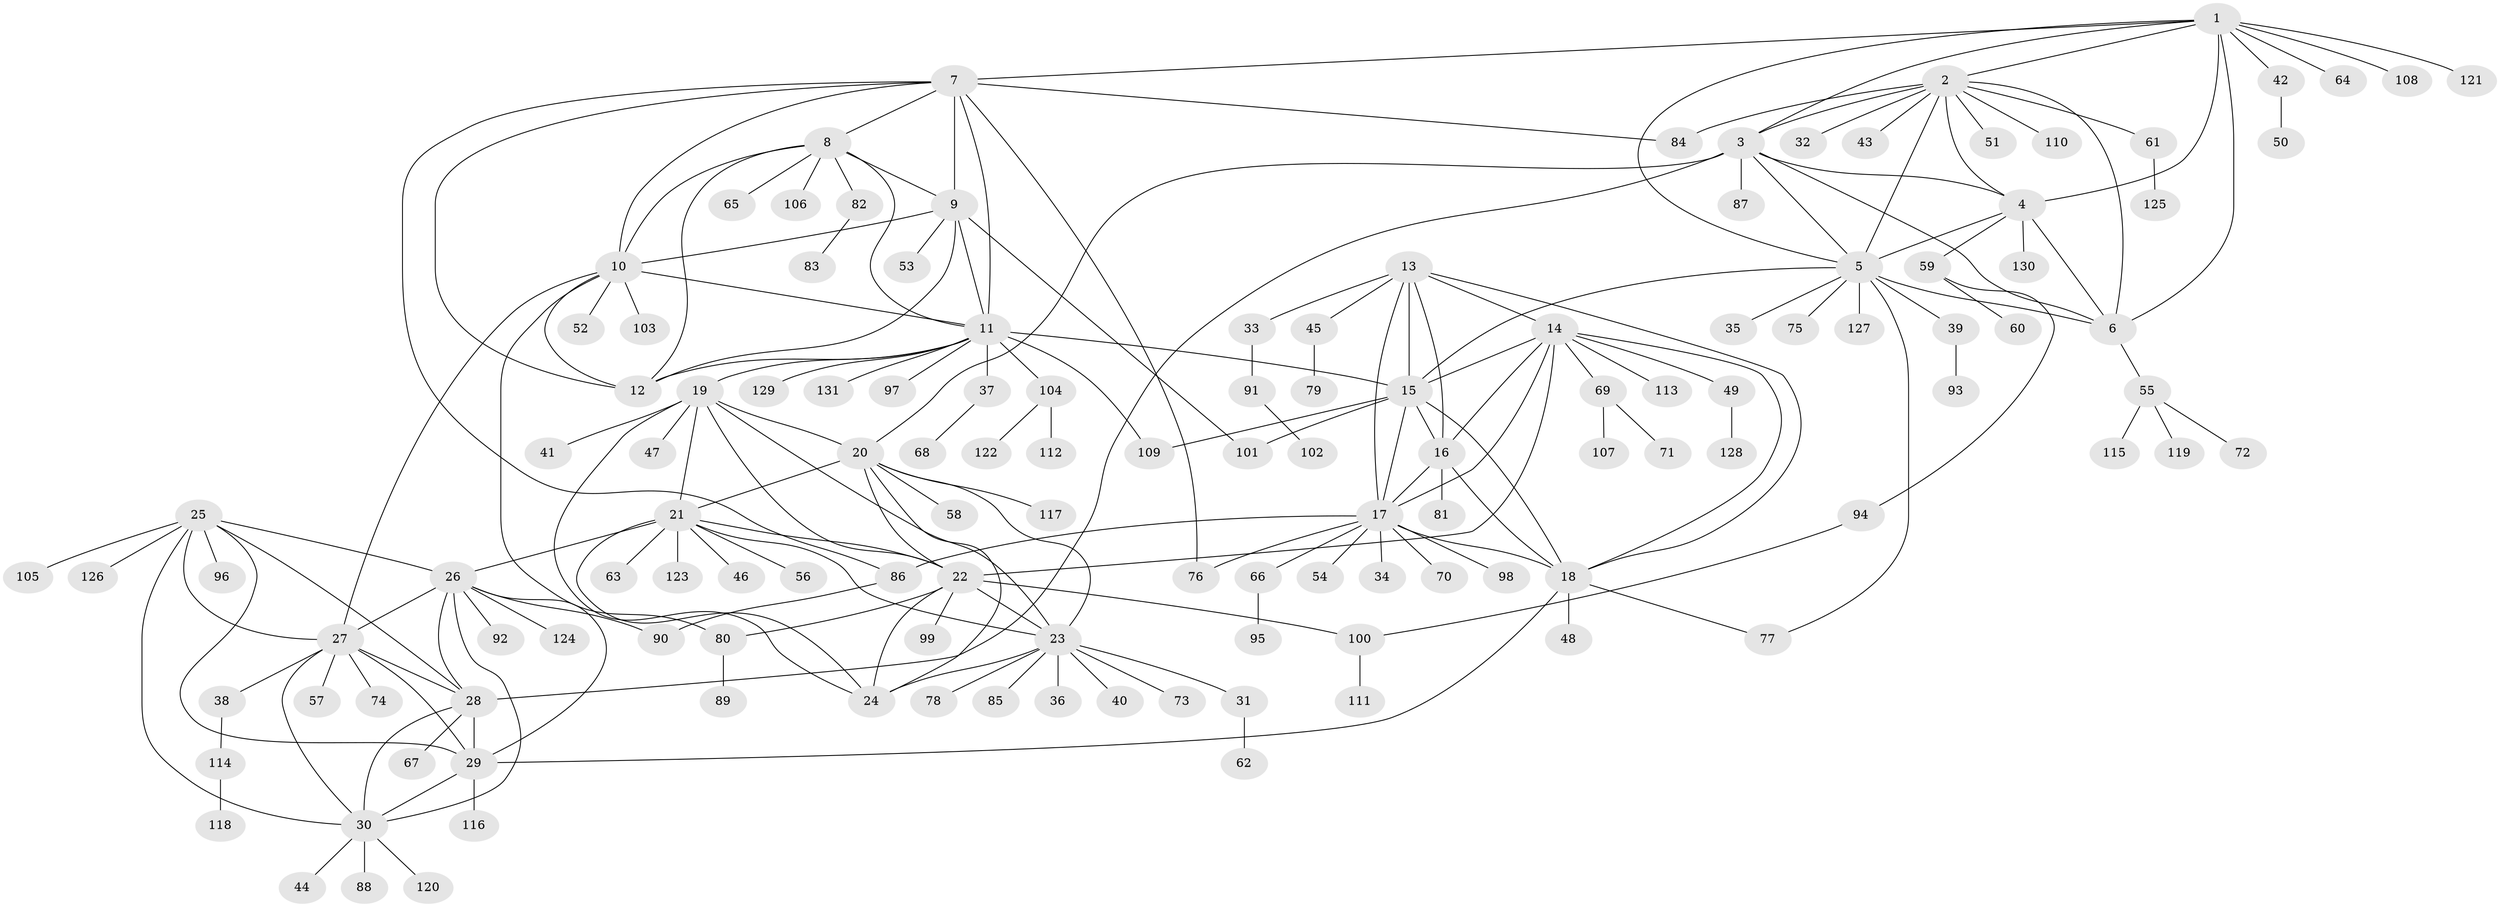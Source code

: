 // Generated by graph-tools (version 1.1) at 2025/15/03/09/25 04:15:48]
// undirected, 131 vertices, 195 edges
graph export_dot {
graph [start="1"]
  node [color=gray90,style=filled];
  1;
  2;
  3;
  4;
  5;
  6;
  7;
  8;
  9;
  10;
  11;
  12;
  13;
  14;
  15;
  16;
  17;
  18;
  19;
  20;
  21;
  22;
  23;
  24;
  25;
  26;
  27;
  28;
  29;
  30;
  31;
  32;
  33;
  34;
  35;
  36;
  37;
  38;
  39;
  40;
  41;
  42;
  43;
  44;
  45;
  46;
  47;
  48;
  49;
  50;
  51;
  52;
  53;
  54;
  55;
  56;
  57;
  58;
  59;
  60;
  61;
  62;
  63;
  64;
  65;
  66;
  67;
  68;
  69;
  70;
  71;
  72;
  73;
  74;
  75;
  76;
  77;
  78;
  79;
  80;
  81;
  82;
  83;
  84;
  85;
  86;
  87;
  88;
  89;
  90;
  91;
  92;
  93;
  94;
  95;
  96;
  97;
  98;
  99;
  100;
  101;
  102;
  103;
  104;
  105;
  106;
  107;
  108;
  109;
  110;
  111;
  112;
  113;
  114;
  115;
  116;
  117;
  118;
  119;
  120;
  121;
  122;
  123;
  124;
  125;
  126;
  127;
  128;
  129;
  130;
  131;
  1 -- 2;
  1 -- 3;
  1 -- 4;
  1 -- 5;
  1 -- 6;
  1 -- 7;
  1 -- 42;
  1 -- 64;
  1 -- 108;
  1 -- 121;
  2 -- 3;
  2 -- 4;
  2 -- 5;
  2 -- 6;
  2 -- 32;
  2 -- 43;
  2 -- 51;
  2 -- 61;
  2 -- 84;
  2 -- 110;
  3 -- 4;
  3 -- 5;
  3 -- 6;
  3 -- 20;
  3 -- 28;
  3 -- 87;
  4 -- 5;
  4 -- 6;
  4 -- 59;
  4 -- 130;
  5 -- 6;
  5 -- 15;
  5 -- 35;
  5 -- 39;
  5 -- 75;
  5 -- 77;
  5 -- 127;
  6 -- 55;
  7 -- 8;
  7 -- 9;
  7 -- 10;
  7 -- 11;
  7 -- 12;
  7 -- 76;
  7 -- 84;
  7 -- 86;
  8 -- 9;
  8 -- 10;
  8 -- 11;
  8 -- 12;
  8 -- 65;
  8 -- 82;
  8 -- 106;
  9 -- 10;
  9 -- 11;
  9 -- 12;
  9 -- 53;
  9 -- 101;
  10 -- 11;
  10 -- 12;
  10 -- 27;
  10 -- 52;
  10 -- 80;
  10 -- 103;
  11 -- 12;
  11 -- 15;
  11 -- 19;
  11 -- 37;
  11 -- 97;
  11 -- 104;
  11 -- 109;
  11 -- 129;
  11 -- 131;
  13 -- 14;
  13 -- 15;
  13 -- 16;
  13 -- 17;
  13 -- 18;
  13 -- 33;
  13 -- 45;
  14 -- 15;
  14 -- 16;
  14 -- 17;
  14 -- 18;
  14 -- 22;
  14 -- 49;
  14 -- 69;
  14 -- 113;
  15 -- 16;
  15 -- 17;
  15 -- 18;
  15 -- 101;
  15 -- 109;
  16 -- 17;
  16 -- 18;
  16 -- 81;
  17 -- 18;
  17 -- 34;
  17 -- 54;
  17 -- 66;
  17 -- 70;
  17 -- 76;
  17 -- 86;
  17 -- 98;
  18 -- 29;
  18 -- 48;
  18 -- 77;
  19 -- 20;
  19 -- 21;
  19 -- 22;
  19 -- 23;
  19 -- 24;
  19 -- 41;
  19 -- 47;
  20 -- 21;
  20 -- 22;
  20 -- 23;
  20 -- 24;
  20 -- 58;
  20 -- 117;
  21 -- 22;
  21 -- 23;
  21 -- 24;
  21 -- 26;
  21 -- 46;
  21 -- 56;
  21 -- 63;
  21 -- 123;
  22 -- 23;
  22 -- 24;
  22 -- 80;
  22 -- 99;
  22 -- 100;
  23 -- 24;
  23 -- 31;
  23 -- 36;
  23 -- 40;
  23 -- 73;
  23 -- 78;
  23 -- 85;
  25 -- 26;
  25 -- 27;
  25 -- 28;
  25 -- 29;
  25 -- 30;
  25 -- 96;
  25 -- 105;
  25 -- 126;
  26 -- 27;
  26 -- 28;
  26 -- 29;
  26 -- 30;
  26 -- 90;
  26 -- 92;
  26 -- 124;
  27 -- 28;
  27 -- 29;
  27 -- 30;
  27 -- 38;
  27 -- 57;
  27 -- 74;
  28 -- 29;
  28 -- 30;
  28 -- 67;
  29 -- 30;
  29 -- 116;
  30 -- 44;
  30 -- 88;
  30 -- 120;
  31 -- 62;
  33 -- 91;
  37 -- 68;
  38 -- 114;
  39 -- 93;
  42 -- 50;
  45 -- 79;
  49 -- 128;
  55 -- 72;
  55 -- 115;
  55 -- 119;
  59 -- 60;
  59 -- 94;
  61 -- 125;
  66 -- 95;
  69 -- 71;
  69 -- 107;
  80 -- 89;
  82 -- 83;
  86 -- 90;
  91 -- 102;
  94 -- 100;
  100 -- 111;
  104 -- 112;
  104 -- 122;
  114 -- 118;
}
